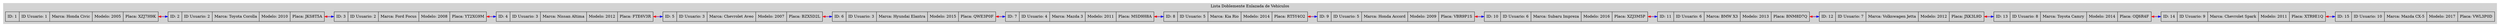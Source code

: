 digraph G {
    rankdir=LR;
    node [shape=record];
    subgraph cluster_0 {
        label = "Lista Doblemente Enlazada de Vehículos";
        style=filled;
        color=lightgrey;
        node1 [label="{ID: 1 | ID Usuario: 1 | Marca: Honda Civic | Modelo: 2005 | Placa: XZJ7H9K}"];
        node2 [label="{ID: 2 | ID Usuario: 2 | Marca: Toyota Corolla | Modelo: 2010 | Placa: JKS8T5A}"];
        node3 [label="{ID: 3 | ID Usuario: 2 | Marca: Ford Focus | Modelo: 2008 | Placa: YT2XG9M}"];
        node4 [label="{ID: 4 | ID Usuario: 3 | Marca: Nissan Altima | Modelo: 2012 | Placa: FTE6V3R}"];
        node5 [label="{ID: 5 | ID Usuario: 3 | Marca: Chevrolet Aveo | Modelo: 2007 | Placa: BZX5D2L}"];
        node6 [label="{ID: 6 | ID Usuario: 3 | Marca: Hyundai Elantra | Modelo: 2015 | Placa: QWE3P0F}"];
        node7 [label="{ID: 7 | ID Usuario: 4 | Marca: Mazda 3 | Modelo: 2011 | Placa: MSD9H8A}"];
        node8 [label="{ID: 8 | ID Usuario: 5 | Marca: Kia Rio | Modelo: 2014 | Placa: RT5Y4O2}"];
        node9 [label="{ID: 9 | ID Usuario: 5 | Marca: Honda Accord | Modelo: 2009 | Placa: VBR9P1S}"];
        node10 [label="{ID: 10 | ID Usuario: 6 | Marca: Subaru Impreza | Modelo: 2016 | Placa: XZJ3M5P}"];
        node11 [label="{ID: 11 | ID Usuario: 6 | Marca: BMW X3 | Modelo: 2013 | Placa: BNM8D7Q}"];
        node12 [label="{ID: 12 | ID Usuario: 7 | Marca: Volkswagen Jetta | Modelo: 2012 | Placa: JXK3L9D}"];
        node13 [label="{ID: 13 | ID Usuario: 8 | Marca: Toyota Camry | Modelo: 2014 | Placa: OIJ6R4F}"];
        node14 [label="{ID: 14 | ID Usuario: 9 | Marca: Chevrolet Spark | Modelo: 2011 | Placa: XTR9E1Q}"];
        node15 [label="{ID: 15 | ID Usuario: 10 | Marca: Mazda CX-5 | Modelo: 2017 | Placa: VWL3P0D}"];
        node1 -> node2 [dir=both, color="blue:red"];
        node2 -> node3 [dir=both, color="blue:red"];
        node3 -> node4 [dir=both, color="blue:red"];
        node4 -> node5 [dir=both, color="blue:red"];
        node5 -> node6 [dir=both, color="blue:red"];
        node6 -> node7 [dir=both, color="blue:red"];
        node7 -> node8 [dir=both, color="blue:red"];
        node8 -> node9 [dir=both, color="blue:red"];
        node9 -> node10 [dir=both, color="blue:red"];
        node10 -> node11 [dir=both, color="blue:red"];
        node11 -> node12 [dir=both, color="blue:red"];
        node12 -> node13 [dir=both, color="blue:red"];
        node13 -> node14 [dir=both, color="blue:red"];
        node14 -> node15 [dir=both, color="blue:red"];
    }
}
